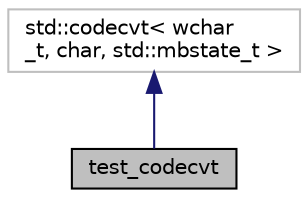 digraph "test_codecvt"
{
  edge [fontname="Helvetica",fontsize="10",labelfontname="Helvetica",labelfontsize="10"];
  node [fontname="Helvetica",fontsize="10",shape=record];
  Node2 [label="test_codecvt",height=0.2,width=0.4,color="black", fillcolor="grey75", style="filled", fontcolor="black"];
  Node3 -> Node2 [dir="back",color="midnightblue",fontsize="10",style="solid"];
  Node3 [label="std::codecvt\< wchar\l_t, char, std::mbstate_t \>",height=0.2,width=0.4,color="grey75", fillcolor="white", style="filled"];
}
